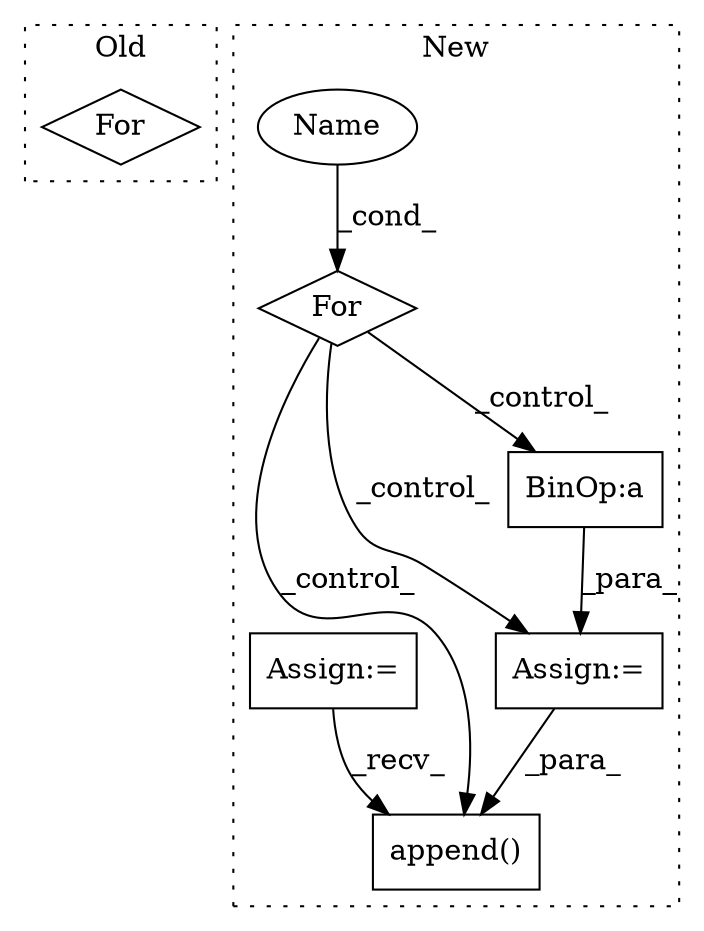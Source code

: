 digraph G {
subgraph cluster0 {
1 [label="For" a="107" s="23155,23179" l="4,14" shape="diamond"];
label = "Old";
style="dotted";
}
subgraph cluster1 {
2 [label="append()" a="75" s="23899,23966" l="11,1" shape="box"];
3 [label="For" a="107" s="23551,23591" l="4,14" shape="diamond"];
4 [label="Name" a="87" s="23560" l="5" shape="ellipse"];
5 [label="Assign:=" a="68" s="23537" l="3" shape="box"];
6 [label="Assign:=" a="68" s="23734" l="3" shape="box"];
7 [label="BinOp:a" a="82" s="23757" l="3" shape="box"];
label = "New";
style="dotted";
}
3 -> 2 [label="_control_"];
3 -> 6 [label="_control_"];
3 -> 7 [label="_control_"];
4 -> 3 [label="_cond_"];
5 -> 2 [label="_recv_"];
6 -> 2 [label="_para_"];
7 -> 6 [label="_para_"];
}